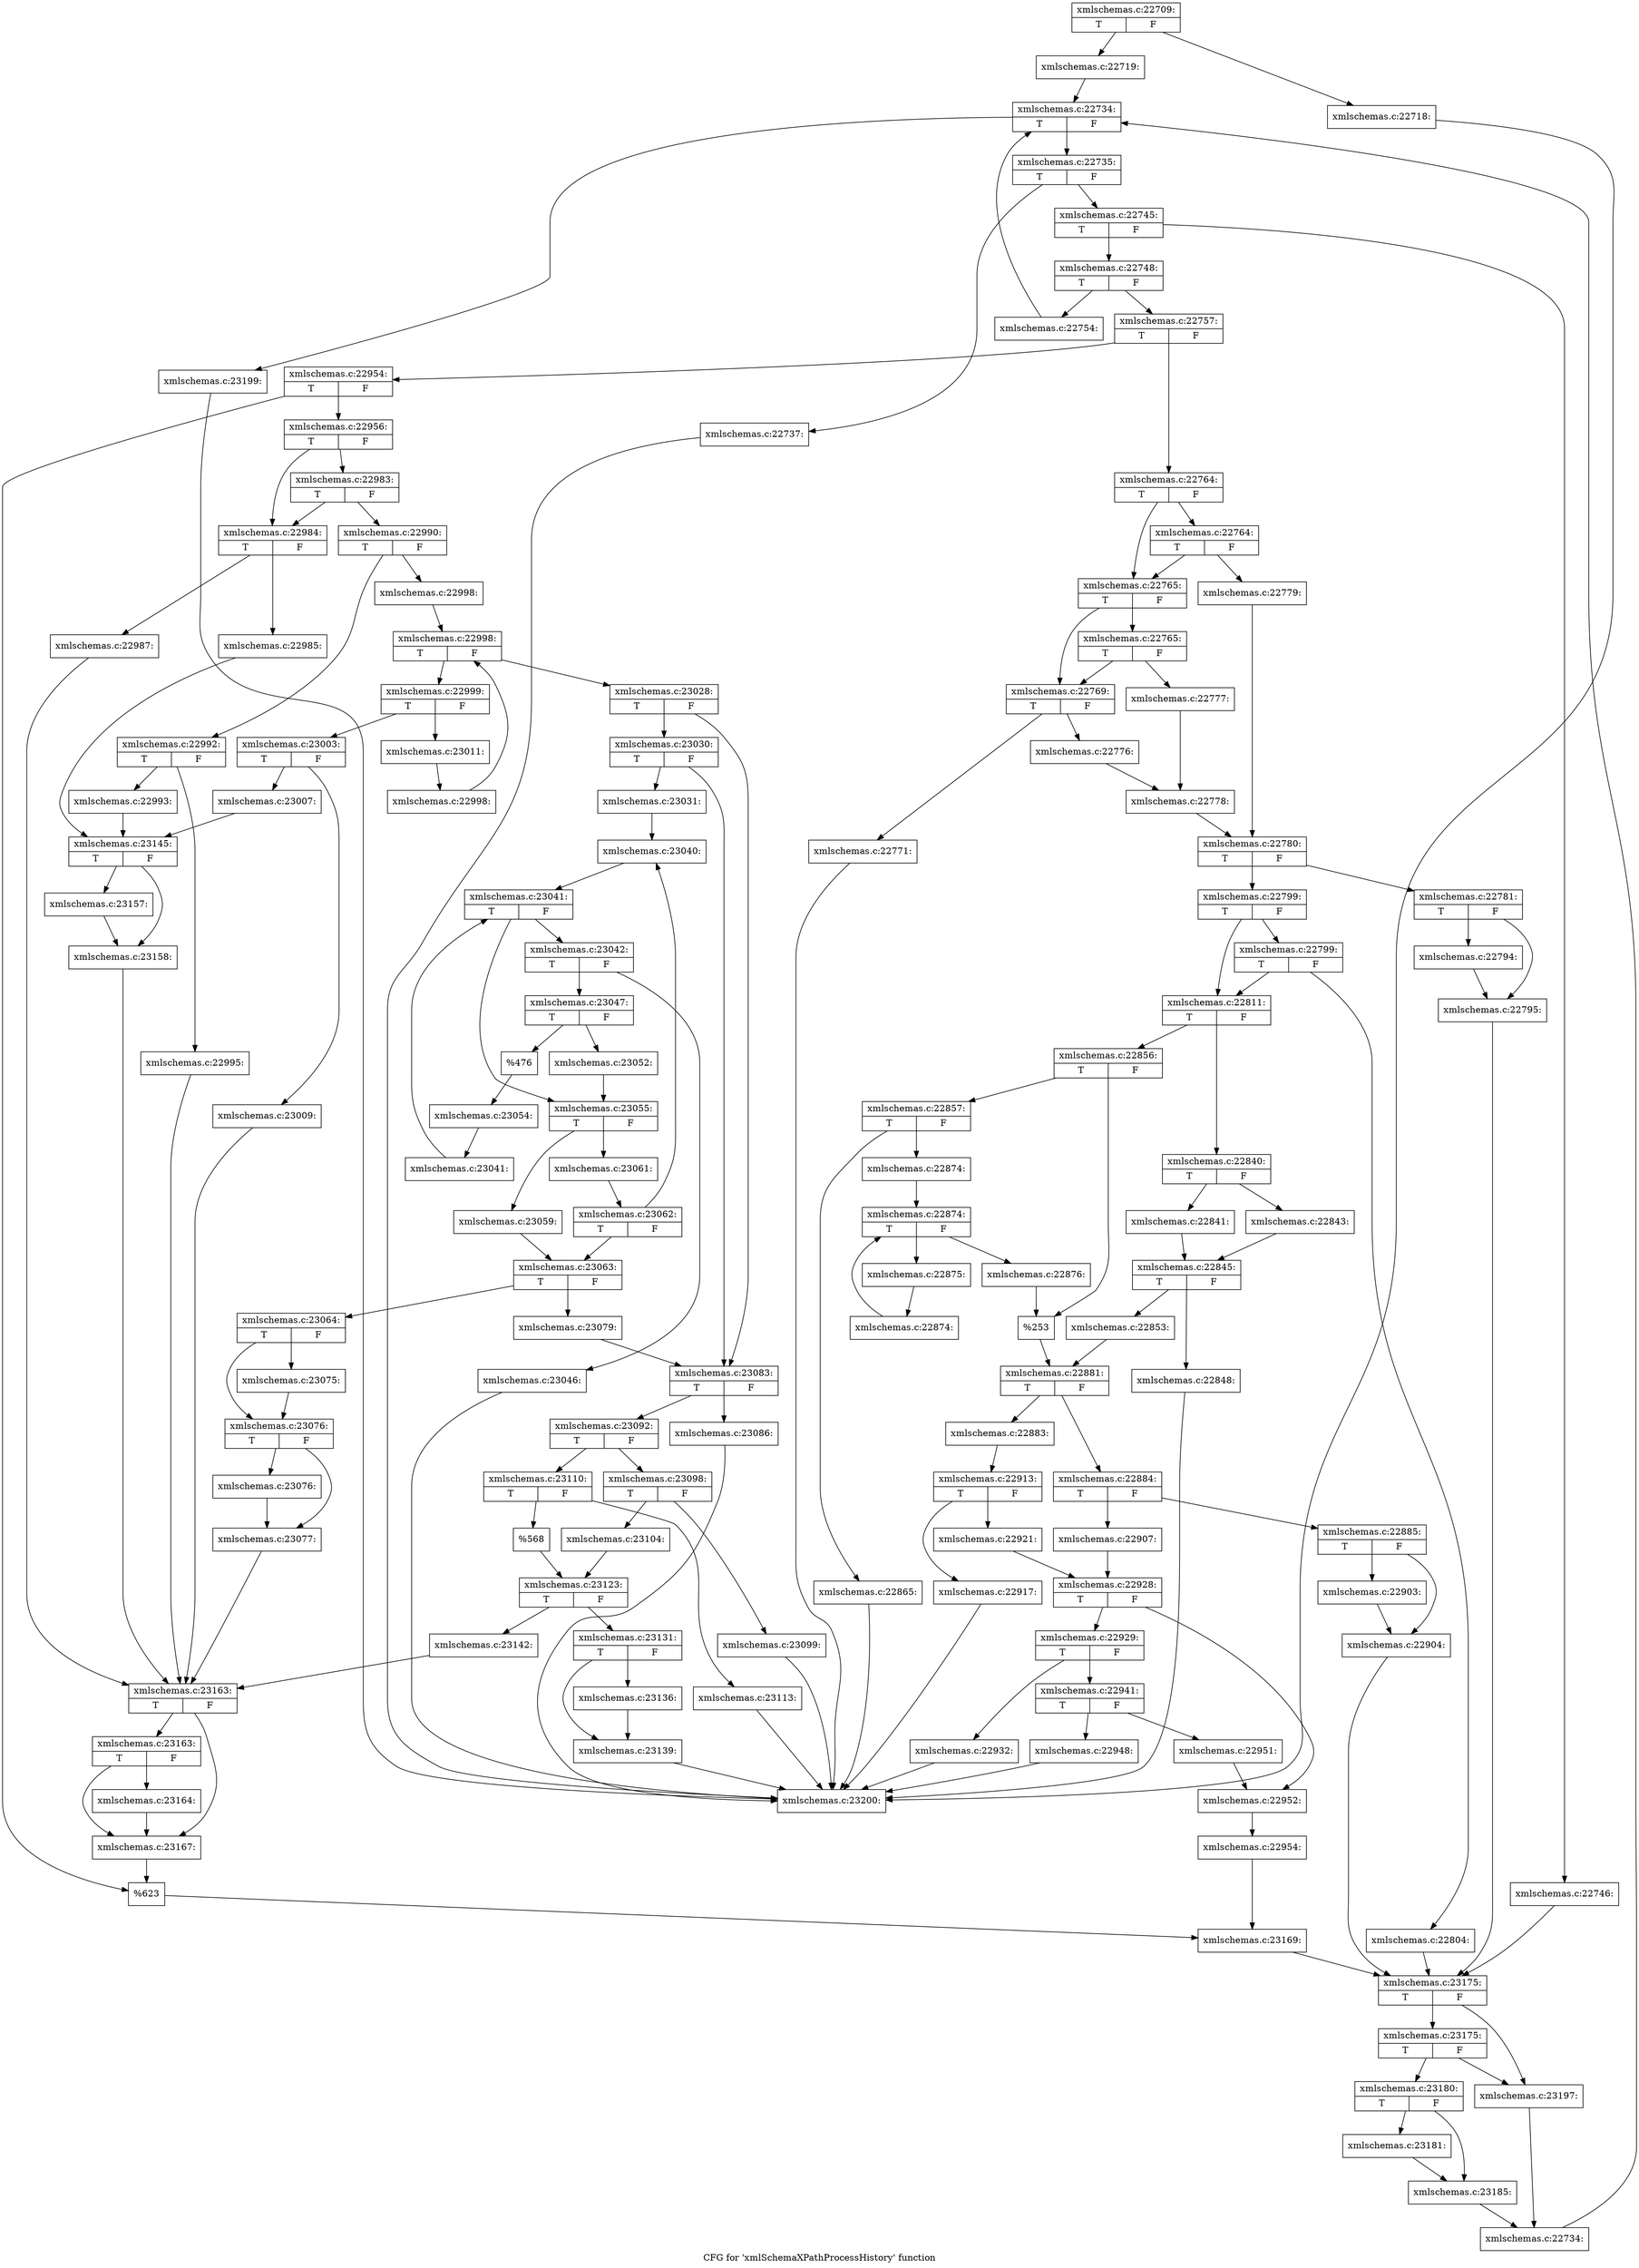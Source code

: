 digraph "CFG for 'xmlSchemaXPathProcessHistory' function" {
	label="CFG for 'xmlSchemaXPathProcessHistory' function";

	Node0x55d026819730 [shape=record,label="{xmlschemas.c:22709:|{<s0>T|<s1>F}}"];
	Node0x55d026819730 -> Node0x55d026822b20;
	Node0x55d026819730 -> Node0x55d026822b70;
	Node0x55d026822b20 [shape=record,label="{xmlschemas.c:22718:}"];
	Node0x55d026822b20 -> Node0x55d0267e76a0;
	Node0x55d026822b70 [shape=record,label="{xmlschemas.c:22719:}"];
	Node0x55d026822b70 -> Node0x55d026823300;
	Node0x55d026823300 [shape=record,label="{xmlschemas.c:22734:|{<s0>T|<s1>F}}"];
	Node0x55d026823300 -> Node0x55d0268236c0;
	Node0x55d026823300 -> Node0x55d0268234e0;
	Node0x55d0268236c0 [shape=record,label="{xmlschemas.c:22735:|{<s0>T|<s1>F}}"];
	Node0x55d0268236c0 -> Node0x55d0268242d0;
	Node0x55d0268236c0 -> Node0x55d026824320;
	Node0x55d0268242d0 [shape=record,label="{xmlschemas.c:22737:}"];
	Node0x55d0268242d0 -> Node0x55d0267e76a0;
	Node0x55d026824320 [shape=record,label="{xmlschemas.c:22745:|{<s0>T|<s1>F}}"];
	Node0x55d026824320 -> Node0x55d026824de0;
	Node0x55d026824320 -> Node0x55d026824e30;
	Node0x55d026824de0 [shape=record,label="{xmlschemas.c:22746:}"];
	Node0x55d026824de0 -> Node0x55d026823ef0;
	Node0x55d026824e30 [shape=record,label="{xmlschemas.c:22748:|{<s0>T|<s1>F}}"];
	Node0x55d026824e30 -> Node0x55d026825f60;
	Node0x55d026824e30 -> Node0x55d026825fb0;
	Node0x55d026825f60 [shape=record,label="{xmlschemas.c:22754:}"];
	Node0x55d026825f60 -> Node0x55d026823300;
	Node0x55d026825fb0 [shape=record,label="{xmlschemas.c:22757:|{<s0>T|<s1>F}}"];
	Node0x55d026825fb0 -> Node0x55d026826730;
	Node0x55d026825fb0 -> Node0x55d0268267d0;
	Node0x55d026826730 [shape=record,label="{xmlschemas.c:22764:|{<s0>T|<s1>F}}"];
	Node0x55d026826730 -> Node0x55d026826cc0;
	Node0x55d026826730 -> Node0x55d026826db0;
	Node0x55d026826db0 [shape=record,label="{xmlschemas.c:22764:|{<s0>T|<s1>F}}"];
	Node0x55d026826db0 -> Node0x55d026826cc0;
	Node0x55d026826db0 -> Node0x55d026826d60;
	Node0x55d026826cc0 [shape=record,label="{xmlschemas.c:22765:|{<s0>T|<s1>F}}"];
	Node0x55d026826cc0 -> Node0x55d026827420;
	Node0x55d026826cc0 -> Node0x55d026827510;
	Node0x55d026827510 [shape=record,label="{xmlschemas.c:22765:|{<s0>T|<s1>F}}"];
	Node0x55d026827510 -> Node0x55d026827420;
	Node0x55d026827510 -> Node0x55d0268274c0;
	Node0x55d026827420 [shape=record,label="{xmlschemas.c:22769:|{<s0>T|<s1>F}}"];
	Node0x55d026827420 -> Node0x55d026827dc0;
	Node0x55d026827420 -> Node0x55d026827e10;
	Node0x55d026827dc0 [shape=record,label="{xmlschemas.c:22771:}"];
	Node0x55d026827dc0 -> Node0x55d0267e76a0;
	Node0x55d026827e10 [shape=record,label="{xmlschemas.c:22776:}"];
	Node0x55d026827e10 -> Node0x55d026827470;
	Node0x55d0268274c0 [shape=record,label="{xmlschemas.c:22777:}"];
	Node0x55d0268274c0 -> Node0x55d026827470;
	Node0x55d026827470 [shape=record,label="{xmlschemas.c:22778:}"];
	Node0x55d026827470 -> Node0x55d026826d10;
	Node0x55d026826d60 [shape=record,label="{xmlschemas.c:22779:}"];
	Node0x55d026826d60 -> Node0x55d026826d10;
	Node0x55d026826d10 [shape=record,label="{xmlschemas.c:22780:|{<s0>T|<s1>F}}"];
	Node0x55d026826d10 -> Node0x55d026828c10;
	Node0x55d026826d10 -> Node0x55d026828c60;
	Node0x55d026828c10 [shape=record,label="{xmlschemas.c:22781:|{<s0>T|<s1>F}}"];
	Node0x55d026828c10 -> Node0x55d02682a8d0;
	Node0x55d026828c10 -> Node0x55d02682a920;
	Node0x55d02682a8d0 [shape=record,label="{xmlschemas.c:22794:}"];
	Node0x55d02682a8d0 -> Node0x55d02682a920;
	Node0x55d02682a920 [shape=record,label="{xmlschemas.c:22795:}"];
	Node0x55d02682a920 -> Node0x55d026823ef0;
	Node0x55d026828c60 [shape=record,label="{xmlschemas.c:22799:|{<s0>T|<s1>F}}"];
	Node0x55d026828c60 -> Node0x55d02682b2c0;
	Node0x55d026828c60 -> Node0x55d02682b270;
	Node0x55d02682b2c0 [shape=record,label="{xmlschemas.c:22799:|{<s0>T|<s1>F}}"];
	Node0x55d02682b2c0 -> Node0x55d02682b1d0;
	Node0x55d02682b2c0 -> Node0x55d02682b270;
	Node0x55d02682b1d0 [shape=record,label="{xmlschemas.c:22804:}"];
	Node0x55d02682b1d0 -> Node0x55d026823ef0;
	Node0x55d02682b270 [shape=record,label="{xmlschemas.c:22811:|{<s0>T|<s1>F}}"];
	Node0x55d02682b270 -> Node0x55d02682db30;
	Node0x55d02682b270 -> Node0x55d02682dbd0;
	Node0x55d02682db30 [shape=record,label="{xmlschemas.c:22840:|{<s0>T|<s1>F}}"];
	Node0x55d02682db30 -> Node0x55d02682e0c0;
	Node0x55d02682db30 -> Node0x55d02682e160;
	Node0x55d02682e0c0 [shape=record,label="{xmlschemas.c:22841:}"];
	Node0x55d02682e0c0 -> Node0x55d02682e110;
	Node0x55d02682e160 [shape=record,label="{xmlschemas.c:22843:}"];
	Node0x55d02682e160 -> Node0x55d02682e110;
	Node0x55d02682e110 [shape=record,label="{xmlschemas.c:22845:|{<s0>T|<s1>F}}"];
	Node0x55d02682e110 -> Node0x55d02682f160;
	Node0x55d02682e110 -> Node0x55d02682f1b0;
	Node0x55d02682f160 [shape=record,label="{xmlschemas.c:22848:}"];
	Node0x55d02682f160 -> Node0x55d0267e76a0;
	Node0x55d02682f1b0 [shape=record,label="{xmlschemas.c:22853:}"];
	Node0x55d02682f1b0 -> Node0x55d02682db80;
	Node0x55d02682dbd0 [shape=record,label="{xmlschemas.c:22856:|{<s0>T|<s1>F}}"];
	Node0x55d02682dbd0 -> Node0x55d0268302d0;
	Node0x55d02682dbd0 -> Node0x55d026830320;
	Node0x55d0268302d0 [shape=record,label="{xmlschemas.c:22857:|{<s0>T|<s1>F}}"];
	Node0x55d0268302d0 -> Node0x55d0268318c0;
	Node0x55d0268302d0 -> Node0x55d026831910;
	Node0x55d0268318c0 [shape=record,label="{xmlschemas.c:22865:}"];
	Node0x55d0268318c0 -> Node0x55d0267e76a0;
	Node0x55d026831910 [shape=record,label="{xmlschemas.c:22874:}"];
	Node0x55d026831910 -> Node0x55d026832320;
	Node0x55d026832320 [shape=record,label="{xmlschemas.c:22874:|{<s0>T|<s1>F}}"];
	Node0x55d026832320 -> Node0x55d026832600;
	Node0x55d026832320 -> Node0x55d026832290;
	Node0x55d026832600 [shape=record,label="{xmlschemas.c:22875:}"];
	Node0x55d026832600 -> Node0x55d026832570;
	Node0x55d026832570 [shape=record,label="{xmlschemas.c:22874:}"];
	Node0x55d026832570 -> Node0x55d026832320;
	Node0x55d026832290 [shape=record,label="{xmlschemas.c:22876:}"];
	Node0x55d026832290 -> Node0x55d026830320;
	Node0x55d026830320 [shape=record,label="{%253}"];
	Node0x55d026830320 -> Node0x55d02682db80;
	Node0x55d02682db80 [shape=record,label="{xmlschemas.c:22881:|{<s0>T|<s1>F}}"];
	Node0x55d02682db80 -> Node0x55d026833650;
	Node0x55d02682db80 -> Node0x55d0268336f0;
	Node0x55d026833650 [shape=record,label="{xmlschemas.c:22883:}"];
	Node0x55d026833650 -> Node0x55d026833a40;
	Node0x55d0268336f0 [shape=record,label="{xmlschemas.c:22884:|{<s0>T|<s1>F}}"];
	Node0x55d0268336f0 -> Node0x55d026833b90;
	Node0x55d0268336f0 -> Node0x55d026833c30;
	Node0x55d026833b90 [shape=record,label="{xmlschemas.c:22885:|{<s0>T|<s1>F}}"];
	Node0x55d026833b90 -> Node0x55d0268353e0;
	Node0x55d026833b90 -> Node0x55d026835430;
	Node0x55d0268353e0 [shape=record,label="{xmlschemas.c:22903:}"];
	Node0x55d0268353e0 -> Node0x55d026835430;
	Node0x55d026835430 [shape=record,label="{xmlschemas.c:22904:}"];
	Node0x55d026835430 -> Node0x55d026823ef0;
	Node0x55d026833c30 [shape=record,label="{xmlschemas.c:22907:}"];
	Node0x55d026833c30 -> Node0x55d026835c80;
	Node0x55d026833a40 [shape=record,label="{xmlschemas.c:22913:|{<s0>T|<s1>F}}"];
	Node0x55d026833a40 -> Node0x55d0268336a0;
	Node0x55d026833a40 -> Node0x55d026833be0;
	Node0x55d0268336a0 [shape=record,label="{xmlschemas.c:22917:}"];
	Node0x55d0268336a0 -> Node0x55d0267e76a0;
	Node0x55d026833be0 [shape=record,label="{xmlschemas.c:22921:}"];
	Node0x55d026833be0 -> Node0x55d026835c80;
	Node0x55d026835c80 [shape=record,label="{xmlschemas.c:22928:|{<s0>T|<s1>F}}"];
	Node0x55d026835c80 -> Node0x55d026837ad0;
	Node0x55d026835c80 -> Node0x55d026837b20;
	Node0x55d026837ad0 [shape=record,label="{xmlschemas.c:22929:|{<s0>T|<s1>F}}"];
	Node0x55d026837ad0 -> Node0x55d026838140;
	Node0x55d026837ad0 -> Node0x55d026838190;
	Node0x55d026838140 [shape=record,label="{xmlschemas.c:22932:}"];
	Node0x55d026838140 -> Node0x55d0267e76a0;
	Node0x55d026838190 [shape=record,label="{xmlschemas.c:22941:|{<s0>T|<s1>F}}"];
	Node0x55d026838190 -> Node0x55d026839b80;
	Node0x55d026838190 -> Node0x55d026839bd0;
	Node0x55d026839b80 [shape=record,label="{xmlschemas.c:22948:}"];
	Node0x55d026839b80 -> Node0x55d0267e76a0;
	Node0x55d026839bd0 [shape=record,label="{xmlschemas.c:22951:}"];
	Node0x55d026839bd0 -> Node0x55d026837b20;
	Node0x55d026837b20 [shape=record,label="{xmlschemas.c:22952:}"];
	Node0x55d026837b20 -> Node0x55d02682b220;
	Node0x55d02682b220 [shape=record,label="{xmlschemas.c:22954:}"];
	Node0x55d02682b220 -> Node0x55d026826780;
	Node0x55d0268267d0 [shape=record,label="{xmlschemas.c:22954:|{<s0>T|<s1>F}}"];
	Node0x55d0268267d0 -> Node0x55d02683afc0;
	Node0x55d0268267d0 -> Node0x55d02683b010;
	Node0x55d02683afc0 [shape=record,label="{xmlschemas.c:22956:|{<s0>T|<s1>F}}"];
	Node0x55d02683afc0 -> Node0x55d02683d530;
	Node0x55d02683afc0 -> Node0x55d02683d5d0;
	Node0x55d02683d5d0 [shape=record,label="{xmlschemas.c:22983:|{<s0>T|<s1>F}}"];
	Node0x55d02683d5d0 -> Node0x55d02683d530;
	Node0x55d02683d5d0 -> Node0x55d02683d580;
	Node0x55d02683d530 [shape=record,label="{xmlschemas.c:22984:|{<s0>T|<s1>F}}"];
	Node0x55d02683d530 -> Node0x55d02683de80;
	Node0x55d02683d530 -> Node0x55d02683df20;
	Node0x55d02683de80 [shape=record,label="{xmlschemas.c:22985:}"];
	Node0x55d02683de80 -> Node0x55d02683e2d0;
	Node0x55d02683df20 [shape=record,label="{xmlschemas.c:22987:}"];
	Node0x55d02683df20 -> Node0x55d02683e350;
	Node0x55d02683d580 [shape=record,label="{xmlschemas.c:22990:|{<s0>T|<s1>F}}"];
	Node0x55d02683d580 -> Node0x55d02683ded0;
	Node0x55d02683d580 -> Node0x55d02683ea10;
	Node0x55d02683ded0 [shape=record,label="{xmlschemas.c:22992:|{<s0>T|<s1>F}}"];
	Node0x55d02683ded0 -> Node0x55d02683ee60;
	Node0x55d02683ded0 -> Node0x55d02683ef00;
	Node0x55d02683ee60 [shape=record,label="{xmlschemas.c:22993:}"];
	Node0x55d02683ee60 -> Node0x55d02683e2d0;
	Node0x55d02683ef00 [shape=record,label="{xmlschemas.c:22995:}"];
	Node0x55d02683ef00 -> Node0x55d02683e350;
	Node0x55d02683ea10 [shape=record,label="{xmlschemas.c:22998:}"];
	Node0x55d02683ea10 -> Node0x55d02683f580;
	Node0x55d02683f580 [shape=record,label="{xmlschemas.c:22998:|{<s0>T|<s1>F}}"];
	Node0x55d02683f580 -> Node0x55d02683f860;
	Node0x55d02683f580 -> Node0x55d02683eeb0;
	Node0x55d02683f860 [shape=record,label="{xmlschemas.c:22999:|{<s0>T|<s1>F}}"];
	Node0x55d02683f860 -> Node0x55d02683fc00;
	Node0x55d02683f860 -> Node0x55d02683fc50;
	Node0x55d02683fc00 [shape=record,label="{xmlschemas.c:23003:|{<s0>T|<s1>F}}"];
	Node0x55d02683fc00 -> Node0x55d0268401d0;
	Node0x55d02683fc00 -> Node0x55d026840220;
	Node0x55d0268401d0 [shape=record,label="{xmlschemas.c:23007:}"];
	Node0x55d0268401d0 -> Node0x55d02683e2d0;
	Node0x55d026840220 [shape=record,label="{xmlschemas.c:23009:}"];
	Node0x55d026840220 -> Node0x55d02683e350;
	Node0x55d02683fc50 [shape=record,label="{xmlschemas.c:23011:}"];
	Node0x55d02683fc50 -> Node0x55d02683f7d0;
	Node0x55d02683f7d0 [shape=record,label="{xmlschemas.c:22998:}"];
	Node0x55d02683f7d0 -> Node0x55d02683f580;
	Node0x55d02683eeb0 [shape=record,label="{xmlschemas.c:23028:|{<s0>T|<s1>F}}"];
	Node0x55d02683eeb0 -> Node0x55d0268416c0;
	Node0x55d02683eeb0 -> Node0x55d026841670;
	Node0x55d0268416c0 [shape=record,label="{xmlschemas.c:23030:|{<s0>T|<s1>F}}"];
	Node0x55d0268416c0 -> Node0x55d02683a420;
	Node0x55d0268416c0 -> Node0x55d026841670;
	Node0x55d02683a420 [shape=record,label="{xmlschemas.c:23031:}"];
	Node0x55d02683a420 -> Node0x55d0268427f0;
	Node0x55d0268427f0 [shape=record,label="{xmlschemas.c:23040:}"];
	Node0x55d0268427f0 -> Node0x55d026843160;
	Node0x55d026843160 [shape=record,label="{xmlschemas.c:23041:|{<s0>T|<s1>F}}"];
	Node0x55d026843160 -> Node0x55d026843440;
	Node0x55d026843160 -> Node0x55d026843080;
	Node0x55d026843440 [shape=record,label="{xmlschemas.c:23042:|{<s0>T|<s1>F}}"];
	Node0x55d026843440 -> Node0x55d026844390;
	Node0x55d026843440 -> Node0x55d026844430;
	Node0x55d026844390 [shape=record,label="{xmlschemas.c:23046:}"];
	Node0x55d026844390 -> Node0x55d0267e76a0;
	Node0x55d026844430 [shape=record,label="{xmlschemas.c:23047:|{<s0>T|<s1>F}}"];
	Node0x55d026844430 -> Node0x55d0268449c0;
	Node0x55d026844430 -> Node0x55d026844a10;
	Node0x55d0268449c0 [shape=record,label="{xmlschemas.c:23052:}"];
	Node0x55d0268449c0 -> Node0x55d026843080;
	Node0x55d026844a10 [shape=record,label="{%476}"];
	Node0x55d026844a10 -> Node0x55d0268443e0;
	Node0x55d0268443e0 [shape=record,label="{xmlschemas.c:23054:}"];
	Node0x55d0268443e0 -> Node0x55d0268433b0;
	Node0x55d0268433b0 [shape=record,label="{xmlschemas.c:23041:}"];
	Node0x55d0268433b0 -> Node0x55d026843160;
	Node0x55d026843080 [shape=record,label="{xmlschemas.c:23055:|{<s0>T|<s1>F}}"];
	Node0x55d026843080 -> Node0x55d026845230;
	Node0x55d026843080 -> Node0x55d026845280;
	Node0x55d026845230 [shape=record,label="{xmlschemas.c:23059:}"];
	Node0x55d026845230 -> Node0x55d026842750;
	Node0x55d026845280 [shape=record,label="{xmlschemas.c:23061:}"];
	Node0x55d026845280 -> Node0x55d0268427a0;
	Node0x55d0268427a0 [shape=record,label="{xmlschemas.c:23062:|{<s0>T|<s1>F}}"];
	Node0x55d0268427a0 -> Node0x55d0268427f0;
	Node0x55d0268427a0 -> Node0x55d026842750;
	Node0x55d026842750 [shape=record,label="{xmlschemas.c:23063:|{<s0>T|<s1>F}}"];
	Node0x55d026842750 -> Node0x55d026845d70;
	Node0x55d026842750 -> Node0x55d026845dc0;
	Node0x55d026845d70 [shape=record,label="{xmlschemas.c:23064:|{<s0>T|<s1>F}}"];
	Node0x55d026845d70 -> Node0x55d026847670;
	Node0x55d026845d70 -> Node0x55d0268476c0;
	Node0x55d026847670 [shape=record,label="{xmlschemas.c:23075:}"];
	Node0x55d026847670 -> Node0x55d0268476c0;
	Node0x55d0268476c0 [shape=record,label="{xmlschemas.c:23076:|{<s0>T|<s1>F}}"];
	Node0x55d0268476c0 -> Node0x55d026847b30;
	Node0x55d0268476c0 -> Node0x55d026847b80;
	Node0x55d026847b30 [shape=record,label="{xmlschemas.c:23076:}"];
	Node0x55d026847b30 -> Node0x55d026847b80;
	Node0x55d026847b80 [shape=record,label="{xmlschemas.c:23077:}"];
	Node0x55d026847b80 -> Node0x55d02683e350;
	Node0x55d026845dc0 [shape=record,label="{xmlschemas.c:23079:}"];
	Node0x55d026845dc0 -> Node0x55d026841670;
	Node0x55d026841670 [shape=record,label="{xmlschemas.c:23083:|{<s0>T|<s1>F}}"];
	Node0x55d026841670 -> Node0x55d0268485b0;
	Node0x55d026841670 -> Node0x55d026848600;
	Node0x55d0268485b0 [shape=record,label="{xmlschemas.c:23086:}"];
	Node0x55d0268485b0 -> Node0x55d0267e76a0;
	Node0x55d026848600 [shape=record,label="{xmlschemas.c:23092:|{<s0>T|<s1>F}}"];
	Node0x55d026848600 -> Node0x55d026849af0;
	Node0x55d026848600 -> Node0x55d026849b90;
	Node0x55d026849af0 [shape=record,label="{xmlschemas.c:23098:|{<s0>T|<s1>F}}"];
	Node0x55d026849af0 -> Node0x55d02684a080;
	Node0x55d026849af0 -> Node0x55d02684a0d0;
	Node0x55d02684a080 [shape=record,label="{xmlschemas.c:23099:}"];
	Node0x55d02684a080 -> Node0x55d0267e76a0;
	Node0x55d02684a0d0 [shape=record,label="{xmlschemas.c:23104:}"];
	Node0x55d02684a0d0 -> Node0x55d026849b40;
	Node0x55d026849b90 [shape=record,label="{xmlschemas.c:23110:|{<s0>T|<s1>F}}"];
	Node0x55d026849b90 -> Node0x55d02684c170;
	Node0x55d026849b90 -> Node0x55d02684c1c0;
	Node0x55d02684c170 [shape=record,label="{xmlschemas.c:23113:}"];
	Node0x55d02684c170 -> Node0x55d0267e76a0;
	Node0x55d02684c1c0 [shape=record,label="{%568}"];
	Node0x55d02684c1c0 -> Node0x55d026849b40;
	Node0x55d026849b40 [shape=record,label="{xmlschemas.c:23123:|{<s0>T|<s1>F}}"];
	Node0x55d026849b40 -> Node0x55d02684dd00;
	Node0x55d026849b40 -> Node0x55d02684dd50;
	Node0x55d02684dd00 [shape=record,label="{xmlschemas.c:23131:|{<s0>T|<s1>F}}"];
	Node0x55d02684dd00 -> Node0x55d02684e300;
	Node0x55d02684dd00 -> Node0x55d02684e350;
	Node0x55d02684e300 [shape=record,label="{xmlschemas.c:23136:}"];
	Node0x55d02684e300 -> Node0x55d02684e350;
	Node0x55d02684e350 [shape=record,label="{xmlschemas.c:23139:}"];
	Node0x55d02684e350 -> Node0x55d0267e76a0;
	Node0x55d02684dd50 [shape=record,label="{xmlschemas.c:23142:}"];
	Node0x55d02684dd50 -> Node0x55d02683e350;
	Node0x55d02683e2d0 [shape=record,label="{xmlschemas.c:23145:|{<s0>T|<s1>F}}"];
	Node0x55d02683e2d0 -> Node0x55d02684fa80;
	Node0x55d02683e2d0 -> Node0x55d02684fad0;
	Node0x55d02684fa80 [shape=record,label="{xmlschemas.c:23157:}"];
	Node0x55d02684fa80 -> Node0x55d02684fad0;
	Node0x55d02684fad0 [shape=record,label="{xmlschemas.c:23158:}"];
	Node0x55d02684fad0 -> Node0x55d02683e350;
	Node0x55d02683e350 [shape=record,label="{xmlschemas.c:23163:|{<s0>T|<s1>F}}"];
	Node0x55d02683e350 -> Node0x55d026850160;
	Node0x55d02683e350 -> Node0x55d026850110;
	Node0x55d026850160 [shape=record,label="{xmlschemas.c:23163:|{<s0>T|<s1>F}}"];
	Node0x55d026850160 -> Node0x55d0268500c0;
	Node0x55d026850160 -> Node0x55d026850110;
	Node0x55d0268500c0 [shape=record,label="{xmlschemas.c:23164:}"];
	Node0x55d0268500c0 -> Node0x55d026850110;
	Node0x55d026850110 [shape=record,label="{xmlschemas.c:23167:}"];
	Node0x55d026850110 -> Node0x55d02683b010;
	Node0x55d02683b010 [shape=record,label="{%623}"];
	Node0x55d02683b010 -> Node0x55d026826780;
	Node0x55d026826780 [shape=record,label="{xmlschemas.c:23169:}"];
	Node0x55d026826780 -> Node0x55d026823ef0;
	Node0x55d026823ef0 [shape=record,label="{xmlschemas.c:23175:|{<s0>T|<s1>F}}"];
	Node0x55d026823ef0 -> Node0x55d0268512a0;
	Node0x55d026823ef0 -> Node0x55d026851250;
	Node0x55d0268512a0 [shape=record,label="{xmlschemas.c:23175:|{<s0>T|<s1>F}}"];
	Node0x55d0268512a0 -> Node0x55d0268511b0;
	Node0x55d0268512a0 -> Node0x55d026851250;
	Node0x55d0268511b0 [shape=record,label="{xmlschemas.c:23180:|{<s0>T|<s1>F}}"];
	Node0x55d0268511b0 -> Node0x55d026851b50;
	Node0x55d0268511b0 -> Node0x55d026851ba0;
	Node0x55d026851b50 [shape=record,label="{xmlschemas.c:23181:}"];
	Node0x55d026851b50 -> Node0x55d026851ba0;
	Node0x55d026851ba0 [shape=record,label="{xmlschemas.c:23185:}"];
	Node0x55d026851ba0 -> Node0x55d026851200;
	Node0x55d026851250 [shape=record,label="{xmlschemas.c:23197:}"];
	Node0x55d026851250 -> Node0x55d026851200;
	Node0x55d026851200 [shape=record,label="{xmlschemas.c:22734:}"];
	Node0x55d026851200 -> Node0x55d026823300;
	Node0x55d0268234e0 [shape=record,label="{xmlschemas.c:23199:}"];
	Node0x55d0268234e0 -> Node0x55d0267e76a0;
	Node0x55d0267e76a0 [shape=record,label="{xmlschemas.c:23200:}"];
}
